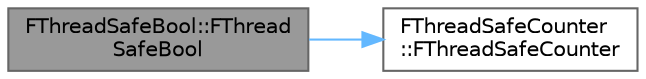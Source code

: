 digraph "FThreadSafeBool::FThreadSafeBool"
{
 // INTERACTIVE_SVG=YES
 // LATEX_PDF_SIZE
  bgcolor="transparent";
  edge [fontname=Helvetica,fontsize=10,labelfontname=Helvetica,labelfontsize=10];
  node [fontname=Helvetica,fontsize=10,shape=box,height=0.2,width=0.4];
  rankdir="LR";
  Node1 [id="Node000001",label="FThreadSafeBool::FThread\lSafeBool",height=0.2,width=0.4,color="gray40", fillcolor="grey60", style="filled", fontcolor="black",tooltip="Constructor optionally takes value to initialize with, otherwise initializes false."];
  Node1 -> Node2 [id="edge1_Node000001_Node000002",color="steelblue1",style="solid",tooltip=" "];
  Node2 [id="Node000002",label="FThreadSafeCounter\l::FThreadSafeCounter",height=0.2,width=0.4,color="grey40", fillcolor="white", style="filled",URL="$df/dae/classFThreadSafeCounter.html#ac5450e6ee817fd48079a3e23517f6b27",tooltip="Constructor, initializing counter to passed in value."];
}
